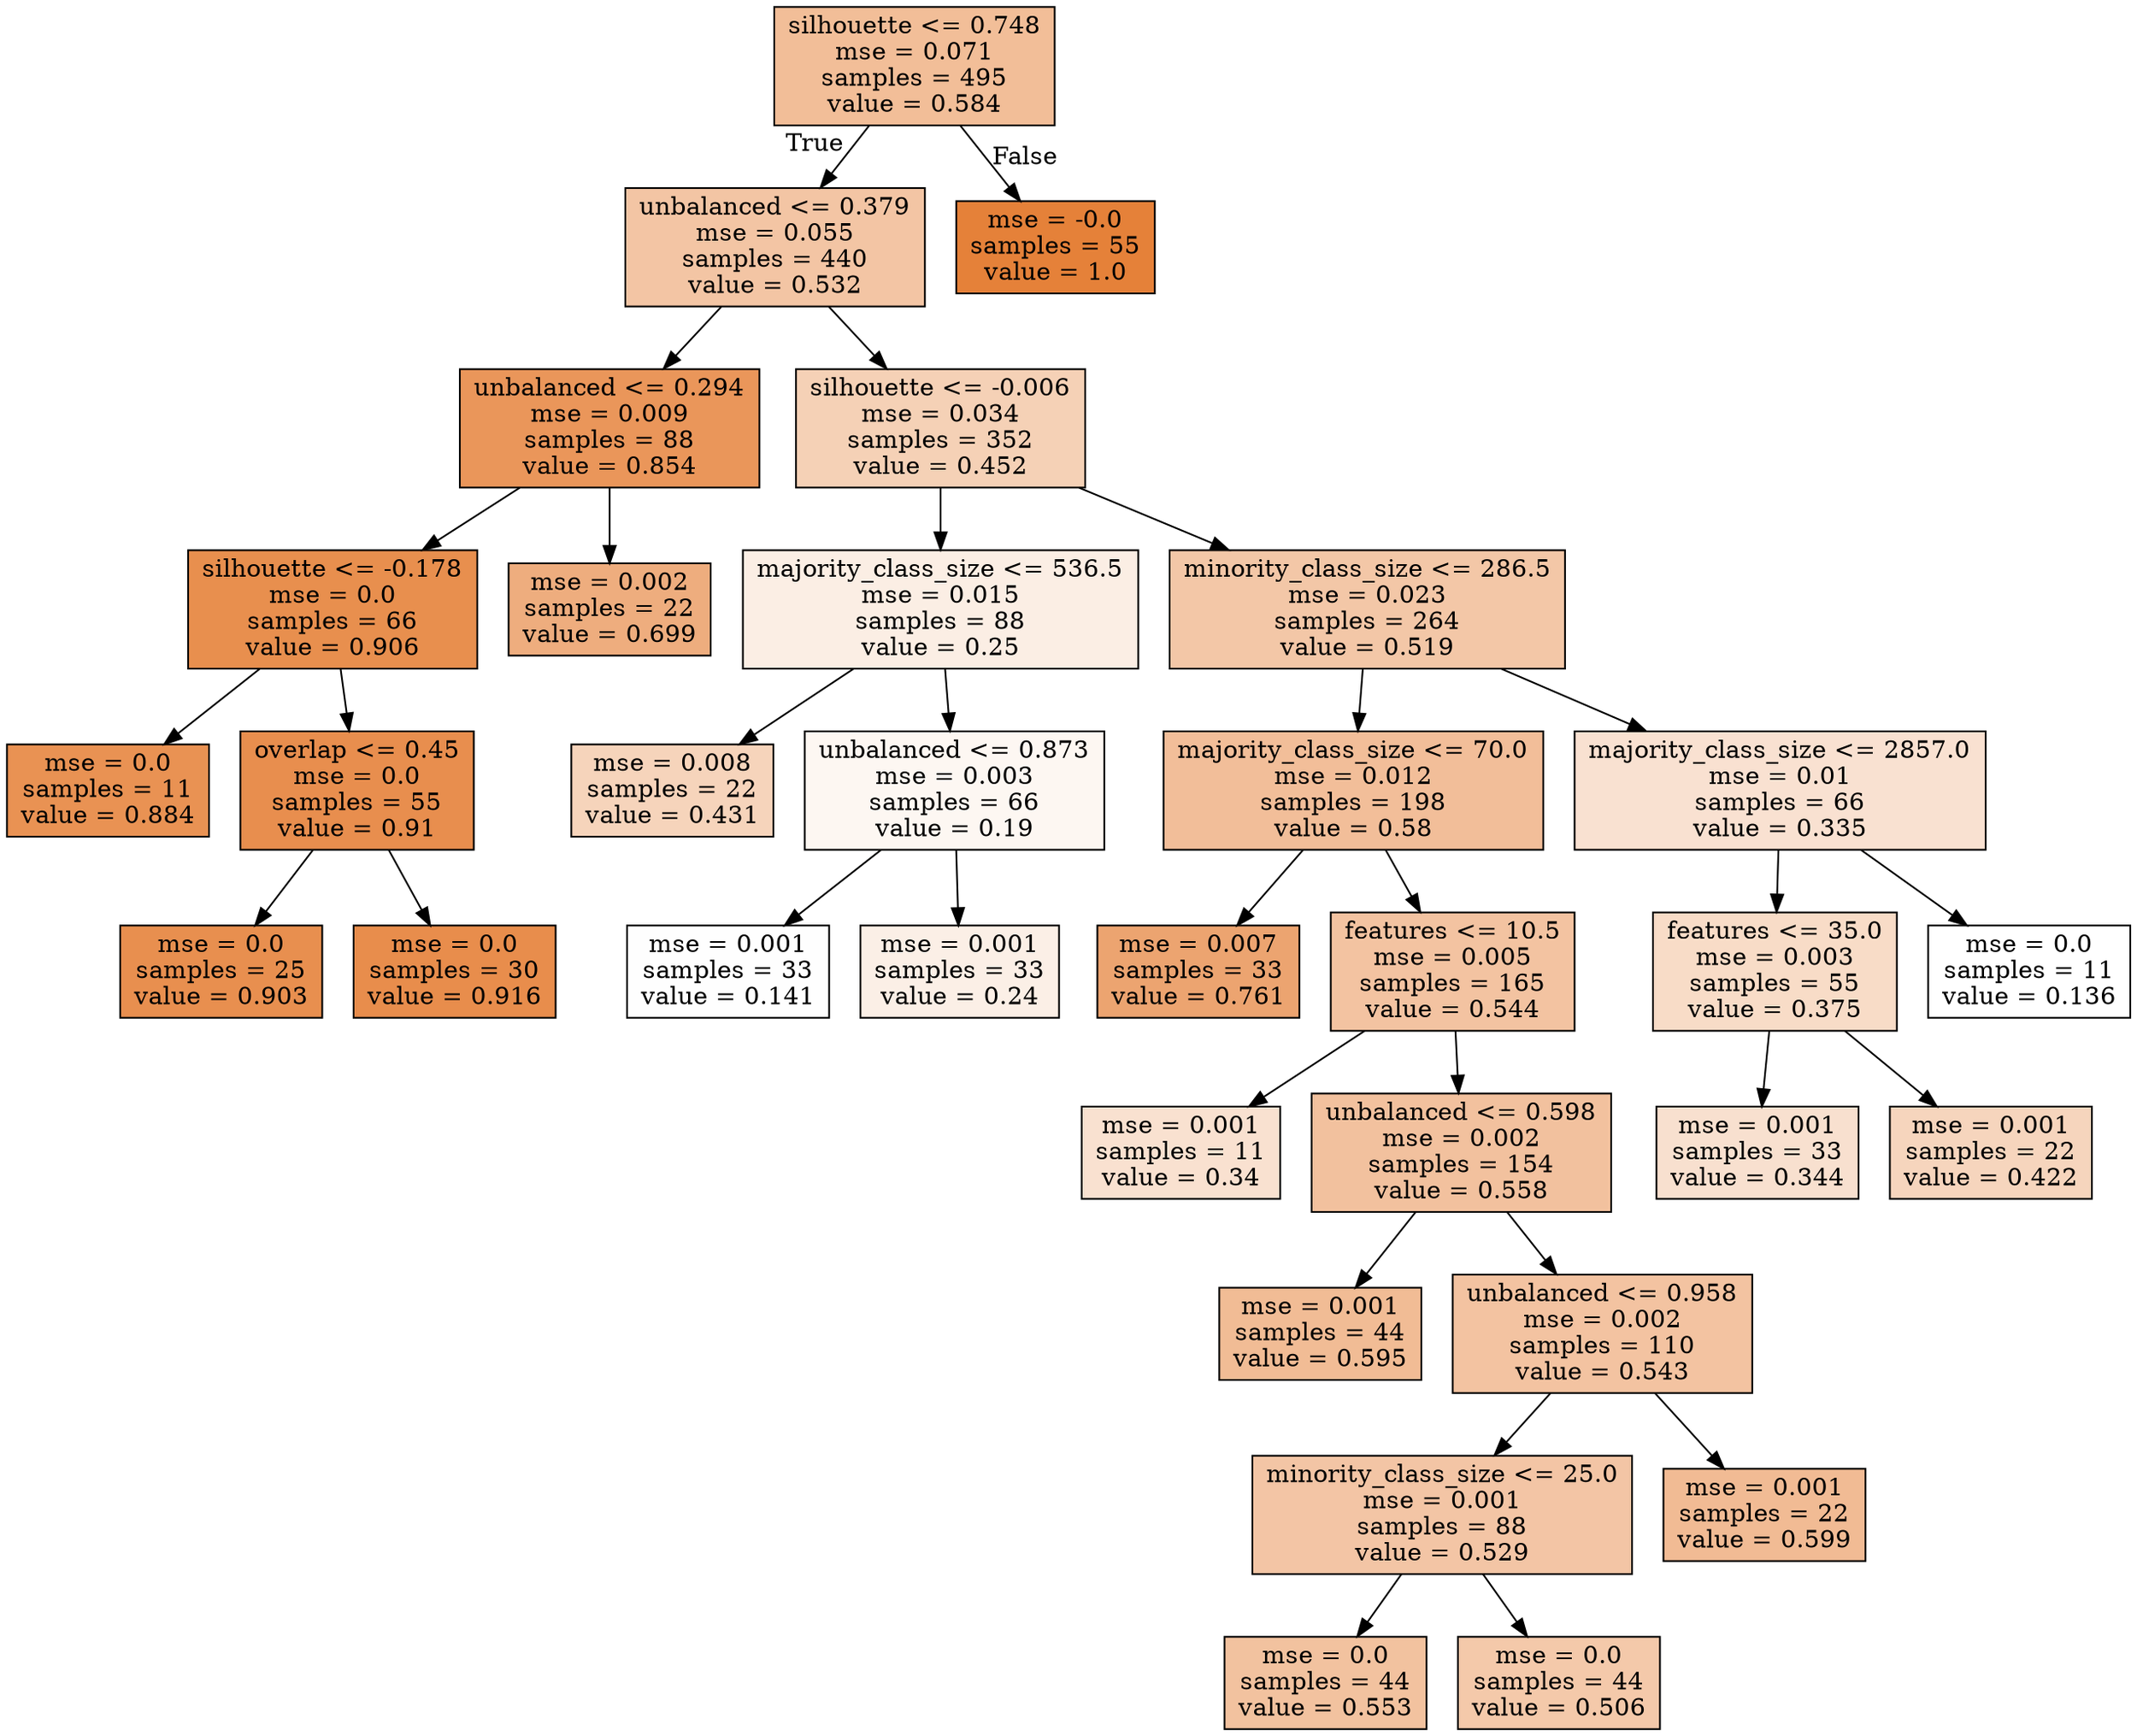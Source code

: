 digraph Tree {
node [shape=box, style="filled", color="black"] ;
0 [label="silhouette <= 0.748\nmse = 0.071\nsamples = 495\nvalue = 0.584", fillcolor="#e5813984"] ;
1 [label="unbalanced <= 0.379\nmse = 0.055\nsamples = 440\nvalue = 0.532", fillcolor="#e5813975"] ;
0 -> 1 [labeldistance=2.5, labelangle=45, headlabel="True"] ;
2 [label="unbalanced <= 0.294\nmse = 0.009\nsamples = 88\nvalue = 0.854", fillcolor="#e58139d4"] ;
1 -> 2 ;
3 [label="silhouette <= -0.178\nmse = 0.0\nsamples = 66\nvalue = 0.906", fillcolor="#e58139e3"] ;
2 -> 3 ;
4 [label="mse = 0.0\nsamples = 11\nvalue = 0.884", fillcolor="#e58139dd"] ;
3 -> 4 ;
5 [label="overlap <= 0.45\nmse = 0.0\nsamples = 55\nvalue = 0.91", fillcolor="#e58139e4"] ;
3 -> 5 ;
6 [label="mse = 0.0\nsamples = 25\nvalue = 0.903", fillcolor="#e58139e2"] ;
5 -> 6 ;
7 [label="mse = 0.0\nsamples = 30\nvalue = 0.916", fillcolor="#e58139e6"] ;
5 -> 7 ;
8 [label="mse = 0.002\nsamples = 22\nvalue = 0.699", fillcolor="#e58139a6"] ;
2 -> 8 ;
9 [label="silhouette <= -0.006\nmse = 0.034\nsamples = 352\nvalue = 0.452", fillcolor="#e581395d"] ;
1 -> 9 ;
10 [label="majority_class_size <= 536.5\nmse = 0.015\nsamples = 88\nvalue = 0.25", fillcolor="#e5813922"] ;
9 -> 10 ;
11 [label="mse = 0.008\nsamples = 22\nvalue = 0.431", fillcolor="#e5813957"] ;
10 -> 11 ;
12 [label="unbalanced <= 0.873\nmse = 0.003\nsamples = 66\nvalue = 0.19", fillcolor="#e5813910"] ;
10 -> 12 ;
13 [label="mse = 0.001\nsamples = 33\nvalue = 0.141", fillcolor="#e5813901"] ;
12 -> 13 ;
14 [label="mse = 0.001\nsamples = 33\nvalue = 0.24", fillcolor="#e581391f"] ;
12 -> 14 ;
15 [label="minority_class_size <= 286.5\nmse = 0.023\nsamples = 264\nvalue = 0.519", fillcolor="#e5813971"] ;
9 -> 15 ;
16 [label="majority_class_size <= 70.0\nmse = 0.012\nsamples = 198\nvalue = 0.58", fillcolor="#e5813983"] ;
15 -> 16 ;
17 [label="mse = 0.007\nsamples = 33\nvalue = 0.761", fillcolor="#e58139b8"] ;
16 -> 17 ;
18 [label="features <= 10.5\nmse = 0.005\nsamples = 165\nvalue = 0.544", fillcolor="#e5813978"] ;
16 -> 18 ;
19 [label="mse = 0.001\nsamples = 11\nvalue = 0.34", fillcolor="#e581393c"] ;
18 -> 19 ;
20 [label="unbalanced <= 0.598\nmse = 0.002\nsamples = 154\nvalue = 0.558", fillcolor="#e581397d"] ;
18 -> 20 ;
21 [label="mse = 0.001\nsamples = 44\nvalue = 0.595", fillcolor="#e5813988"] ;
20 -> 21 ;
22 [label="unbalanced <= 0.958\nmse = 0.002\nsamples = 110\nvalue = 0.543", fillcolor="#e5813978"] ;
20 -> 22 ;
23 [label="minority_class_size <= 25.0\nmse = 0.001\nsamples = 88\nvalue = 0.529", fillcolor="#e5813974"] ;
22 -> 23 ;
24 [label="mse = 0.0\nsamples = 44\nvalue = 0.553", fillcolor="#e581397b"] ;
23 -> 24 ;
25 [label="mse = 0.0\nsamples = 44\nvalue = 0.506", fillcolor="#e581396d"] ;
23 -> 25 ;
26 [label="mse = 0.001\nsamples = 22\nvalue = 0.599", fillcolor="#e5813989"] ;
22 -> 26 ;
27 [label="majority_class_size <= 2857.0\nmse = 0.01\nsamples = 66\nvalue = 0.335", fillcolor="#e581393b"] ;
15 -> 27 ;
28 [label="features <= 35.0\nmse = 0.003\nsamples = 55\nvalue = 0.375", fillcolor="#e5813947"] ;
27 -> 28 ;
29 [label="mse = 0.001\nsamples = 33\nvalue = 0.344", fillcolor="#e581393d"] ;
28 -> 29 ;
30 [label="mse = 0.001\nsamples = 22\nvalue = 0.422", fillcolor="#e5813955"] ;
28 -> 30 ;
31 [label="mse = 0.0\nsamples = 11\nvalue = 0.136", fillcolor="#e5813900"] ;
27 -> 31 ;
32 [label="mse = -0.0\nsamples = 55\nvalue = 1.0", fillcolor="#e58139ff"] ;
0 -> 32 [labeldistance=2.5, labelangle=-45, headlabel="False"] ;
}